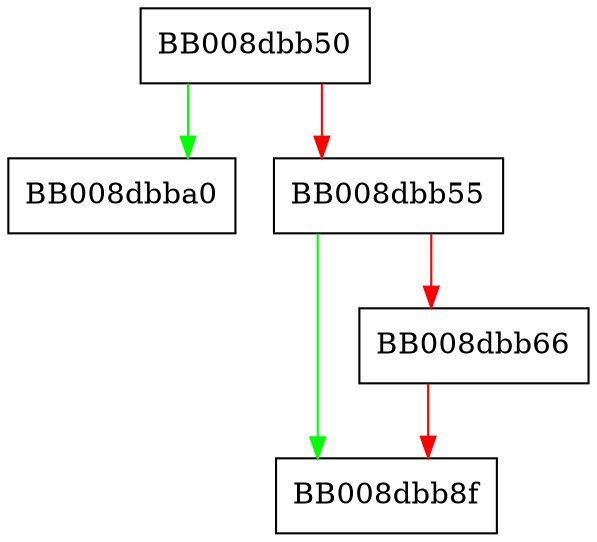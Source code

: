 digraph __init_misc {
  node [shape="box"];
  graph [splines=ortho];
  BB008dbb50 -> BB008dbba0 [color="green"];
  BB008dbb50 -> BB008dbb55 [color="red"];
  BB008dbb55 -> BB008dbb8f [color="green"];
  BB008dbb55 -> BB008dbb66 [color="red"];
  BB008dbb66 -> BB008dbb8f [color="red"];
}